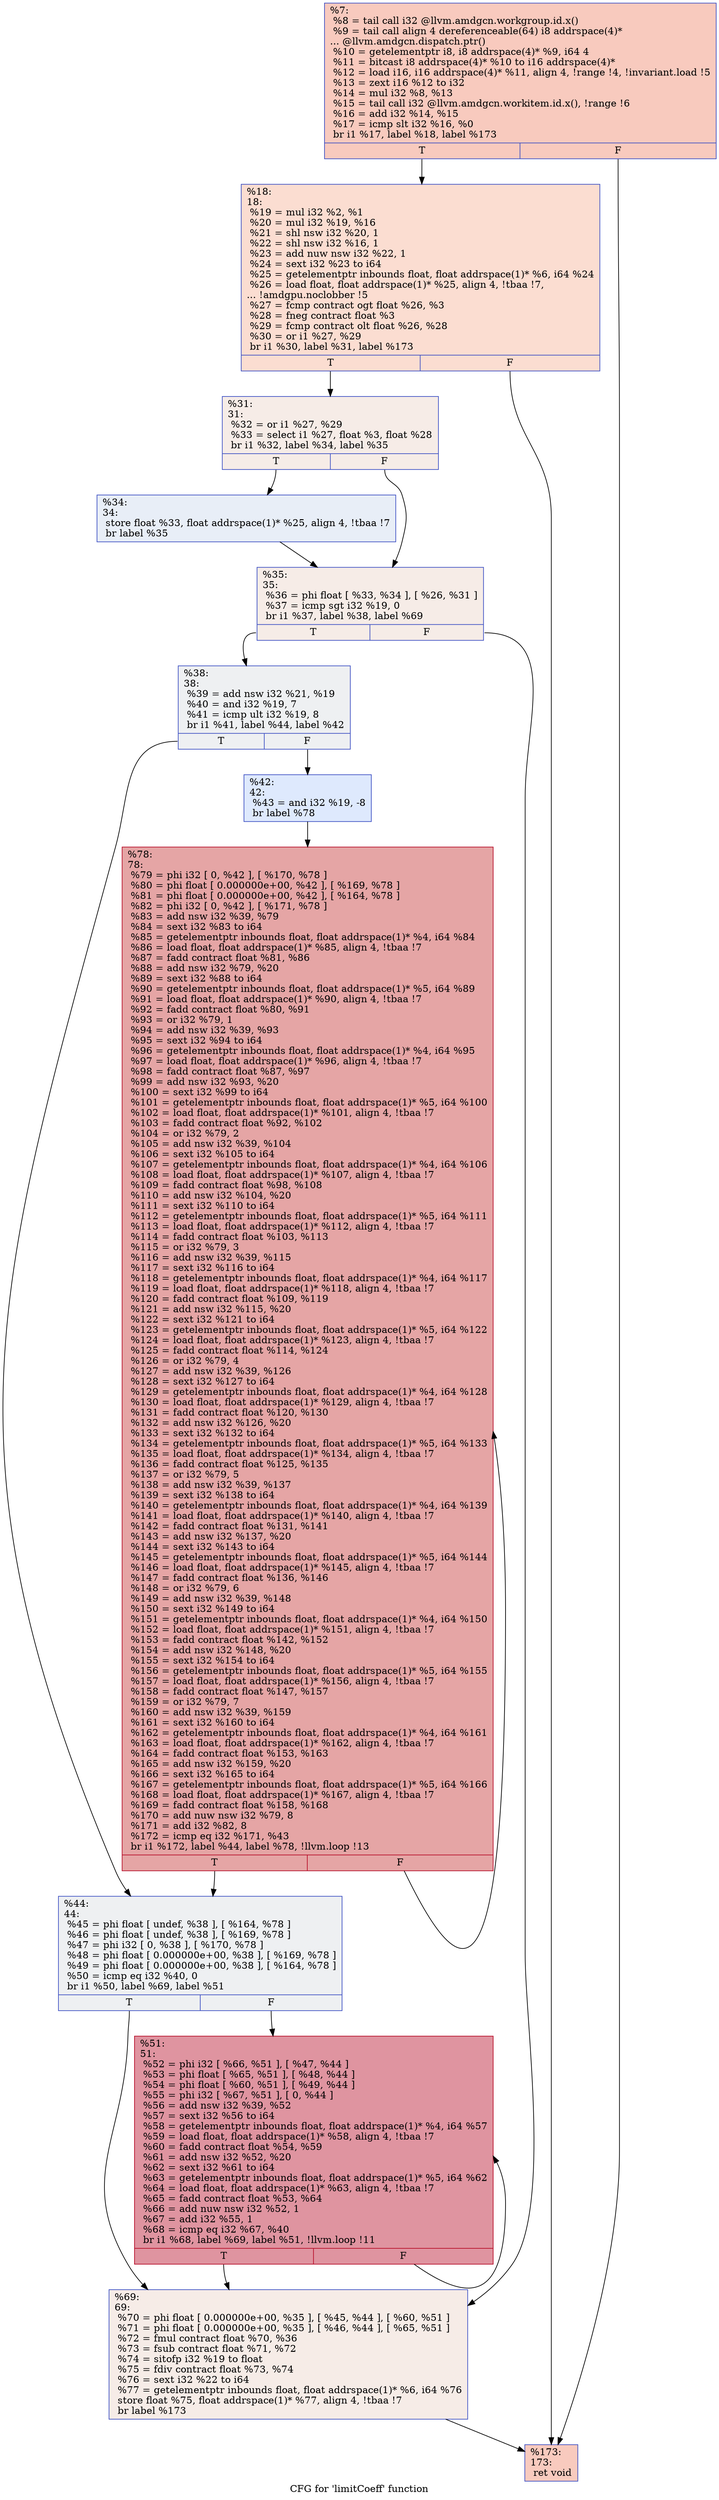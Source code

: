 digraph "CFG for 'limitCoeff' function" {
	label="CFG for 'limitCoeff' function";

	Node0x5b21c70 [shape=record,color="#3d50c3ff", style=filled, fillcolor="#ef886b70",label="{%7:\l  %8 = tail call i32 @llvm.amdgcn.workgroup.id.x()\l  %9 = tail call align 4 dereferenceable(64) i8 addrspace(4)*\l... @llvm.amdgcn.dispatch.ptr()\l  %10 = getelementptr i8, i8 addrspace(4)* %9, i64 4\l  %11 = bitcast i8 addrspace(4)* %10 to i16 addrspace(4)*\l  %12 = load i16, i16 addrspace(4)* %11, align 4, !range !4, !invariant.load !5\l  %13 = zext i16 %12 to i32\l  %14 = mul i32 %8, %13\l  %15 = tail call i32 @llvm.amdgcn.workitem.id.x(), !range !6\l  %16 = add i32 %14, %15\l  %17 = icmp slt i32 %16, %0\l  br i1 %17, label %18, label %173\l|{<s0>T|<s1>F}}"];
	Node0x5b21c70:s0 -> Node0x5b23be0;
	Node0x5b21c70:s1 -> Node0x5b23c70;
	Node0x5b23be0 [shape=record,color="#3d50c3ff", style=filled, fillcolor="#f7b39670",label="{%18:\l18:                                               \l  %19 = mul i32 %2, %1\l  %20 = mul i32 %19, %16\l  %21 = shl nsw i32 %20, 1\l  %22 = shl nsw i32 %16, 1\l  %23 = add nuw nsw i32 %22, 1\l  %24 = sext i32 %23 to i64\l  %25 = getelementptr inbounds float, float addrspace(1)* %6, i64 %24\l  %26 = load float, float addrspace(1)* %25, align 4, !tbaa !7,\l... !amdgpu.noclobber !5\l  %27 = fcmp contract ogt float %26, %3\l  %28 = fneg contract float %3\l  %29 = fcmp contract olt float %26, %28\l  %30 = or i1 %27, %29\l  br i1 %30, label %31, label %173\l|{<s0>T|<s1>F}}"];
	Node0x5b23be0:s0 -> Node0x5b24be0;
	Node0x5b23be0:s1 -> Node0x5b23c70;
	Node0x5b24be0 [shape=record,color="#3d50c3ff", style=filled, fillcolor="#ead5c970",label="{%31:\l31:                                               \l  %32 = or i1 %27, %29\l  %33 = select i1 %27, float %3, float %28\l  br i1 %32, label %34, label %35\l|{<s0>T|<s1>F}}"];
	Node0x5b24be0:s0 -> Node0x5b23b80;
	Node0x5b24be0:s1 -> Node0x5b24fc0;
	Node0x5b23b80 [shape=record,color="#3d50c3ff", style=filled, fillcolor="#cbd8ee70",label="{%34:\l34:                                               \l  store float %33, float addrspace(1)* %25, align 4, !tbaa !7\l  br label %35\l}"];
	Node0x5b23b80 -> Node0x5b24fc0;
	Node0x5b24fc0 [shape=record,color="#3d50c3ff", style=filled, fillcolor="#ead5c970",label="{%35:\l35:                                               \l  %36 = phi float [ %33, %34 ], [ %26, %31 ]\l  %37 = icmp sgt i32 %19, 0\l  br i1 %37, label %38, label %69\l|{<s0>T|<s1>F}}"];
	Node0x5b24fc0:s0 -> Node0x5b25950;
	Node0x5b24fc0:s1 -> Node0x5b259a0;
	Node0x5b25950 [shape=record,color="#3d50c3ff", style=filled, fillcolor="#d9dce170",label="{%38:\l38:                                               \l  %39 = add nsw i32 %21, %19\l  %40 = and i32 %19, 7\l  %41 = icmp ult i32 %19, 8\l  br i1 %41, label %44, label %42\l|{<s0>T|<s1>F}}"];
	Node0x5b25950:s0 -> Node0x5b25cb0;
	Node0x5b25950:s1 -> Node0x5b25d00;
	Node0x5b25d00 [shape=record,color="#3d50c3ff", style=filled, fillcolor="#b5cdfa70",label="{%42:\l42:                                               \l  %43 = and i32 %19, -8\l  br label %78\l}"];
	Node0x5b25d00 -> Node0x5b25f00;
	Node0x5b25cb0 [shape=record,color="#3d50c3ff", style=filled, fillcolor="#d9dce170",label="{%44:\l44:                                               \l  %45 = phi float [ undef, %38 ], [ %164, %78 ]\l  %46 = phi float [ undef, %38 ], [ %169, %78 ]\l  %47 = phi i32 [ 0, %38 ], [ %170, %78 ]\l  %48 = phi float [ 0.000000e+00, %38 ], [ %169, %78 ]\l  %49 = phi float [ 0.000000e+00, %38 ], [ %164, %78 ]\l  %50 = icmp eq i32 %40, 0\l  br i1 %50, label %69, label %51\l|{<s0>T|<s1>F}}"];
	Node0x5b25cb0:s0 -> Node0x5b259a0;
	Node0x5b25cb0:s1 -> Node0x5b27340;
	Node0x5b27340 [shape=record,color="#b70d28ff", style=filled, fillcolor="#b70d2870",label="{%51:\l51:                                               \l  %52 = phi i32 [ %66, %51 ], [ %47, %44 ]\l  %53 = phi float [ %65, %51 ], [ %48, %44 ]\l  %54 = phi float [ %60, %51 ], [ %49, %44 ]\l  %55 = phi i32 [ %67, %51 ], [ 0, %44 ]\l  %56 = add nsw i32 %39, %52\l  %57 = sext i32 %56 to i64\l  %58 = getelementptr inbounds float, float addrspace(1)* %4, i64 %57\l  %59 = load float, float addrspace(1)* %58, align 4, !tbaa !7\l  %60 = fadd contract float %54, %59\l  %61 = add nsw i32 %52, %20\l  %62 = sext i32 %61 to i64\l  %63 = getelementptr inbounds float, float addrspace(1)* %5, i64 %62\l  %64 = load float, float addrspace(1)* %63, align 4, !tbaa !7\l  %65 = fadd contract float %53, %64\l  %66 = add nuw nsw i32 %52, 1\l  %67 = add i32 %55, 1\l  %68 = icmp eq i32 %67, %40\l  br i1 %68, label %69, label %51, !llvm.loop !11\l|{<s0>T|<s1>F}}"];
	Node0x5b27340:s0 -> Node0x5b259a0;
	Node0x5b27340:s1 -> Node0x5b27340;
	Node0x5b259a0 [shape=record,color="#3d50c3ff", style=filled, fillcolor="#ead5c970",label="{%69:\l69:                                               \l  %70 = phi float [ 0.000000e+00, %35 ], [ %45, %44 ], [ %60, %51 ]\l  %71 = phi float [ 0.000000e+00, %35 ], [ %46, %44 ], [ %65, %51 ]\l  %72 = fmul contract float %70, %36\l  %73 = fsub contract float %71, %72\l  %74 = sitofp i32 %19 to float\l  %75 = fdiv contract float %73, %74\l  %76 = sext i32 %22 to i64\l  %77 = getelementptr inbounds float, float addrspace(1)* %6, i64 %76\l  store float %75, float addrspace(1)* %77, align 4, !tbaa !7\l  br label %173\l}"];
	Node0x5b259a0 -> Node0x5b23c70;
	Node0x5b25f00 [shape=record,color="#b70d28ff", style=filled, fillcolor="#c5333470",label="{%78:\l78:                                               \l  %79 = phi i32 [ 0, %42 ], [ %170, %78 ]\l  %80 = phi float [ 0.000000e+00, %42 ], [ %169, %78 ]\l  %81 = phi float [ 0.000000e+00, %42 ], [ %164, %78 ]\l  %82 = phi i32 [ 0, %42 ], [ %171, %78 ]\l  %83 = add nsw i32 %39, %79\l  %84 = sext i32 %83 to i64\l  %85 = getelementptr inbounds float, float addrspace(1)* %4, i64 %84\l  %86 = load float, float addrspace(1)* %85, align 4, !tbaa !7\l  %87 = fadd contract float %81, %86\l  %88 = add nsw i32 %79, %20\l  %89 = sext i32 %88 to i64\l  %90 = getelementptr inbounds float, float addrspace(1)* %5, i64 %89\l  %91 = load float, float addrspace(1)* %90, align 4, !tbaa !7\l  %92 = fadd contract float %80, %91\l  %93 = or i32 %79, 1\l  %94 = add nsw i32 %39, %93\l  %95 = sext i32 %94 to i64\l  %96 = getelementptr inbounds float, float addrspace(1)* %4, i64 %95\l  %97 = load float, float addrspace(1)* %96, align 4, !tbaa !7\l  %98 = fadd contract float %87, %97\l  %99 = add nsw i32 %93, %20\l  %100 = sext i32 %99 to i64\l  %101 = getelementptr inbounds float, float addrspace(1)* %5, i64 %100\l  %102 = load float, float addrspace(1)* %101, align 4, !tbaa !7\l  %103 = fadd contract float %92, %102\l  %104 = or i32 %79, 2\l  %105 = add nsw i32 %39, %104\l  %106 = sext i32 %105 to i64\l  %107 = getelementptr inbounds float, float addrspace(1)* %4, i64 %106\l  %108 = load float, float addrspace(1)* %107, align 4, !tbaa !7\l  %109 = fadd contract float %98, %108\l  %110 = add nsw i32 %104, %20\l  %111 = sext i32 %110 to i64\l  %112 = getelementptr inbounds float, float addrspace(1)* %5, i64 %111\l  %113 = load float, float addrspace(1)* %112, align 4, !tbaa !7\l  %114 = fadd contract float %103, %113\l  %115 = or i32 %79, 3\l  %116 = add nsw i32 %39, %115\l  %117 = sext i32 %116 to i64\l  %118 = getelementptr inbounds float, float addrspace(1)* %4, i64 %117\l  %119 = load float, float addrspace(1)* %118, align 4, !tbaa !7\l  %120 = fadd contract float %109, %119\l  %121 = add nsw i32 %115, %20\l  %122 = sext i32 %121 to i64\l  %123 = getelementptr inbounds float, float addrspace(1)* %5, i64 %122\l  %124 = load float, float addrspace(1)* %123, align 4, !tbaa !7\l  %125 = fadd contract float %114, %124\l  %126 = or i32 %79, 4\l  %127 = add nsw i32 %39, %126\l  %128 = sext i32 %127 to i64\l  %129 = getelementptr inbounds float, float addrspace(1)* %4, i64 %128\l  %130 = load float, float addrspace(1)* %129, align 4, !tbaa !7\l  %131 = fadd contract float %120, %130\l  %132 = add nsw i32 %126, %20\l  %133 = sext i32 %132 to i64\l  %134 = getelementptr inbounds float, float addrspace(1)* %5, i64 %133\l  %135 = load float, float addrspace(1)* %134, align 4, !tbaa !7\l  %136 = fadd contract float %125, %135\l  %137 = or i32 %79, 5\l  %138 = add nsw i32 %39, %137\l  %139 = sext i32 %138 to i64\l  %140 = getelementptr inbounds float, float addrspace(1)* %4, i64 %139\l  %141 = load float, float addrspace(1)* %140, align 4, !tbaa !7\l  %142 = fadd contract float %131, %141\l  %143 = add nsw i32 %137, %20\l  %144 = sext i32 %143 to i64\l  %145 = getelementptr inbounds float, float addrspace(1)* %5, i64 %144\l  %146 = load float, float addrspace(1)* %145, align 4, !tbaa !7\l  %147 = fadd contract float %136, %146\l  %148 = or i32 %79, 6\l  %149 = add nsw i32 %39, %148\l  %150 = sext i32 %149 to i64\l  %151 = getelementptr inbounds float, float addrspace(1)* %4, i64 %150\l  %152 = load float, float addrspace(1)* %151, align 4, !tbaa !7\l  %153 = fadd contract float %142, %152\l  %154 = add nsw i32 %148, %20\l  %155 = sext i32 %154 to i64\l  %156 = getelementptr inbounds float, float addrspace(1)* %5, i64 %155\l  %157 = load float, float addrspace(1)* %156, align 4, !tbaa !7\l  %158 = fadd contract float %147, %157\l  %159 = or i32 %79, 7\l  %160 = add nsw i32 %39, %159\l  %161 = sext i32 %160 to i64\l  %162 = getelementptr inbounds float, float addrspace(1)* %4, i64 %161\l  %163 = load float, float addrspace(1)* %162, align 4, !tbaa !7\l  %164 = fadd contract float %153, %163\l  %165 = add nsw i32 %159, %20\l  %166 = sext i32 %165 to i64\l  %167 = getelementptr inbounds float, float addrspace(1)* %5, i64 %166\l  %168 = load float, float addrspace(1)* %167, align 4, !tbaa !7\l  %169 = fadd contract float %158, %168\l  %170 = add nuw nsw i32 %79, 8\l  %171 = add i32 %82, 8\l  %172 = icmp eq i32 %171, %43\l  br i1 %172, label %44, label %78, !llvm.loop !13\l|{<s0>T|<s1>F}}"];
	Node0x5b25f00:s0 -> Node0x5b25cb0;
	Node0x5b25f00:s1 -> Node0x5b25f00;
	Node0x5b23c70 [shape=record,color="#3d50c3ff", style=filled, fillcolor="#ef886b70",label="{%173:\l173:                                              \l  ret void\l}"];
}
